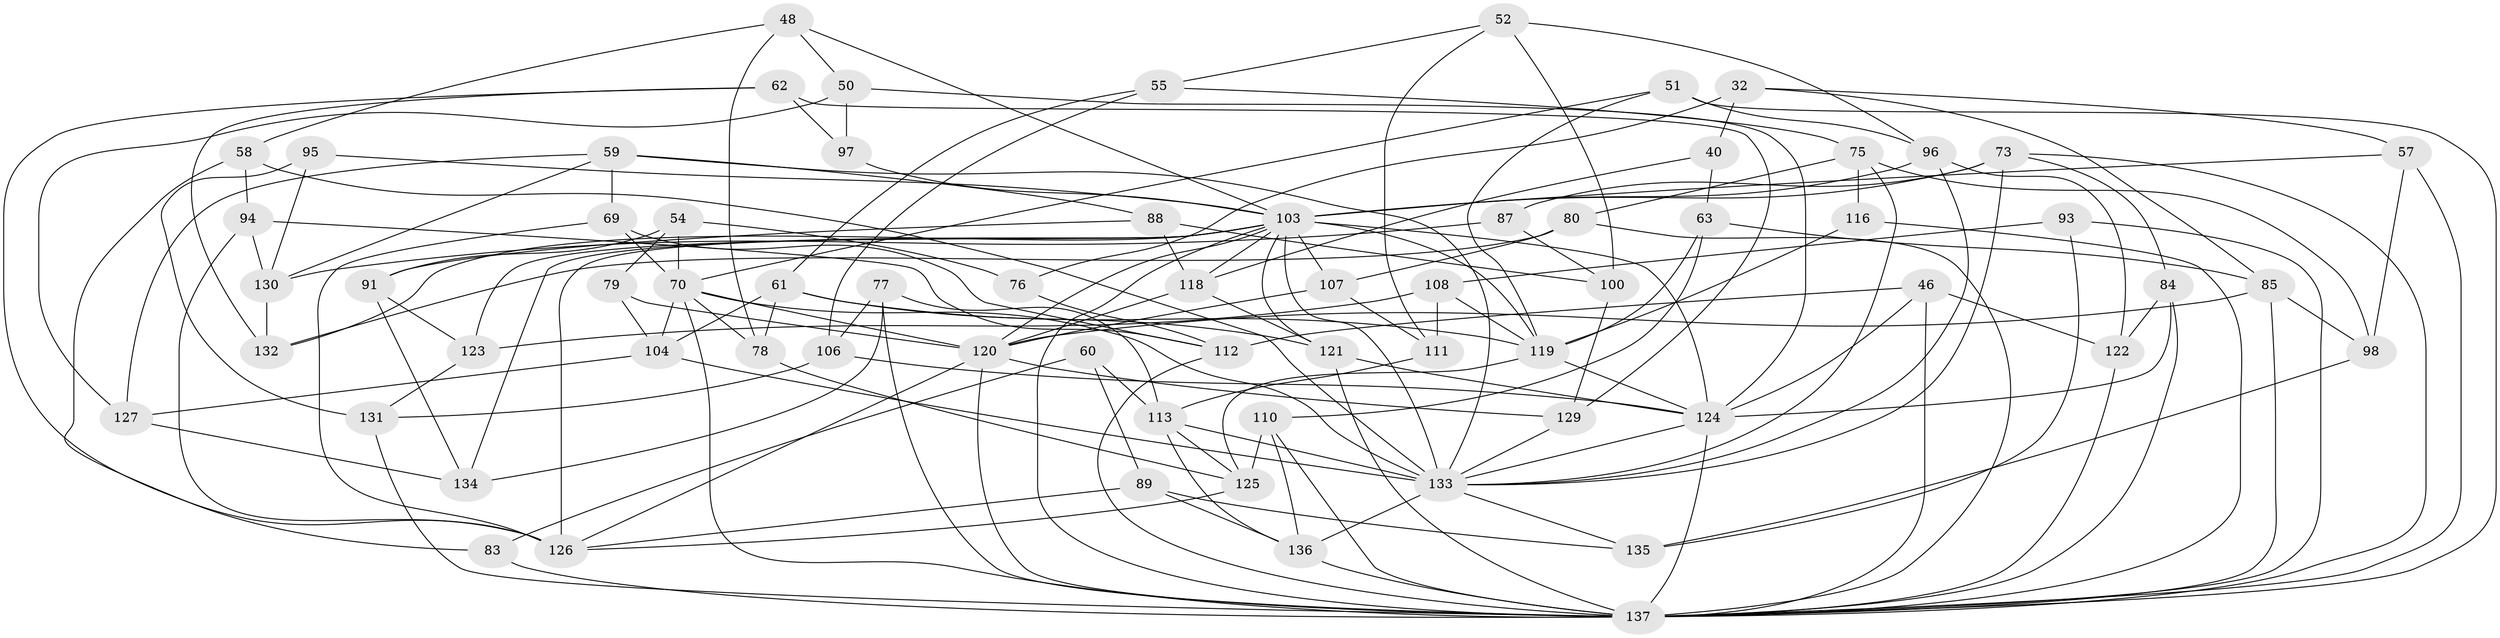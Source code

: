 // original degree distribution, {4: 1.0}
// Generated by graph-tools (version 1.1) at 2025/59/03/09/25 04:59:25]
// undirected, 68 vertices, 169 edges
graph export_dot {
graph [start="1"]
  node [color=gray90,style=filled];
  32 [super="+21"];
  40;
  46;
  48;
  50;
  51;
  52;
  54;
  55;
  57;
  58;
  59 [super="+35"];
  60;
  61 [super="+3"];
  62;
  63;
  69 [super="+15+64"];
  70 [super="+13+24"];
  73 [super="+11"];
  75 [super="+44"];
  76;
  77;
  78;
  79;
  80;
  83;
  84;
  85 [super="+68"];
  87;
  88;
  89;
  91;
  93;
  94;
  95;
  96 [super="+30"];
  97;
  98;
  100;
  103 [super="+81+53+101"];
  104 [super="+27+47"];
  106;
  107;
  108;
  110;
  111;
  112 [super="+8"];
  113 [super="+29+41"];
  116;
  118 [super="+66"];
  119 [super="+43+82"];
  120 [super="+28+86"];
  121 [super="+2+114"];
  122 [super="+38"];
  123;
  124 [super="+14+99+102"];
  125 [super="+67"];
  126 [super="+105+39"];
  127;
  129;
  130 [super="+90"];
  131;
  132;
  133 [super="+36+128+56+74"];
  134;
  135;
  136 [super="+92"];
  137 [super="+4+115+42+109+72"];
  32 -- 40 [weight=2];
  32 -- 57;
  32 -- 76 [weight=2];
  32 -- 85;
  40 -- 63;
  40 -- 118;
  46 -- 112;
  46 -- 137;
  46 -- 124;
  46 -- 122;
  48 -- 50;
  48 -- 78;
  48 -- 58;
  48 -- 103;
  50 -- 127;
  50 -- 124;
  50 -- 97;
  51 -- 96;
  51 -- 70;
  51 -- 119;
  51 -- 137;
  52 -- 55;
  52 -- 100;
  52 -- 111;
  52 -- 96;
  54 -- 91;
  54 -- 79;
  54 -- 76;
  54 -- 70;
  55 -- 61;
  55 -- 106;
  55 -- 75;
  57 -- 98;
  57 -- 103;
  57 -- 137;
  58 -- 133;
  58 -- 94;
  58 -- 83;
  59 -- 127;
  59 -- 69 [weight=2];
  59 -- 88;
  59 -- 130;
  59 -- 133;
  60 -- 83;
  60 -- 89;
  60 -- 113 [weight=2];
  61 -- 119;
  61 -- 121 [weight=2];
  61 -- 78;
  61 -- 104;
  62 -- 97;
  62 -- 129;
  62 -- 132;
  62 -- 126;
  63 -- 110;
  63 -- 85;
  63 -- 119;
  69 -- 112 [weight=2];
  69 -- 126 [weight=2];
  69 -- 70 [weight=2];
  70 -- 78;
  70 -- 104 [weight=2];
  70 -- 120 [weight=2];
  70 -- 133 [weight=2];
  70 -- 137;
  73 -- 87 [weight=2];
  73 -- 84;
  73 -- 103;
  73 -- 133;
  73 -- 137;
  75 -- 98;
  75 -- 116 [weight=2];
  75 -- 80;
  75 -- 133;
  76 -- 112;
  77 -- 134;
  77 -- 106;
  77 -- 113;
  77 -- 137;
  78 -- 125;
  79 -- 104 [weight=2];
  79 -- 120;
  80 -- 132;
  80 -- 107;
  80 -- 137;
  83 -- 137 [weight=2];
  84 -- 122;
  84 -- 124;
  84 -- 137;
  85 -- 120 [weight=2];
  85 -- 98;
  85 -- 137;
  87 -- 130;
  87 -- 100;
  88 -- 118;
  88 -- 100;
  88 -- 91;
  89 -- 135;
  89 -- 126;
  89 -- 136;
  91 -- 134;
  91 -- 123;
  93 -- 108;
  93 -- 135;
  93 -- 137 [weight=2];
  94 -- 130;
  94 -- 112;
  94 -- 126;
  95 -- 131;
  95 -- 130 [weight=2];
  95 -- 103;
  96 -- 122 [weight=2];
  96 -- 103;
  96 -- 133;
  97 -- 103 [weight=2];
  98 -- 135;
  100 -- 129;
  103 -- 132;
  103 -- 134;
  103 -- 137 [weight=2];
  103 -- 119 [weight=6];
  103 -- 126 [weight=3];
  103 -- 120;
  103 -- 107;
  103 -- 124;
  103 -- 118;
  103 -- 121 [weight=2];
  103 -- 123;
  103 -- 133;
  104 -- 127;
  104 -- 133 [weight=2];
  106 -- 131;
  106 -- 124;
  107 -- 111;
  107 -- 120;
  108 -- 111;
  108 -- 123;
  108 -- 119;
  110 -- 136;
  110 -- 125;
  110 -- 137;
  111 -- 113;
  112 -- 137;
  113 -- 133 [weight=2];
  113 -- 125;
  113 -- 136;
  116 -- 119;
  116 -- 137;
  118 -- 120 [weight=2];
  118 -- 121;
  119 -- 124;
  119 -- 125 [weight=2];
  120 -- 126;
  120 -- 129;
  120 -- 137;
  121 -- 137;
  121 -- 124 [weight=2];
  122 -- 137 [weight=2];
  123 -- 131;
  124 -- 133;
  124 -- 137;
  125 -- 126;
  127 -- 134;
  129 -- 133;
  130 -- 132;
  131 -- 137;
  133 -- 136;
  133 -- 135;
  136 -- 137 [weight=2];
}
